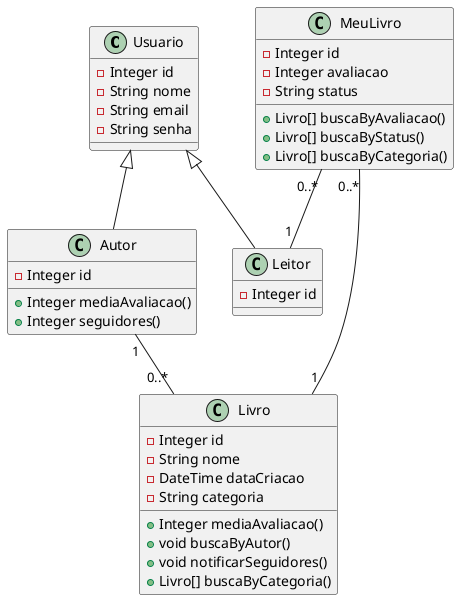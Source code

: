 @startuml Biblioteca Pessoal Classe
    class Usuario {
        - Integer id
        - String nome
        - String email
        - String senha
    }

    class Leitor {
        - Integer id
    }

    class Autor {
        - Integer id

        + Integer mediaAvaliacao()
        + Integer seguidores()
    }

    class Livro {
        - Integer id
        - String nome
        - DateTime dataCriacao
        - String categoria

        + Integer mediaAvaliacao()
        + void buscaByAutor()
        + void notificarSeguidores()
        + Livro[] buscaByCategoria()
    }

    class MeuLivro {
        - Integer id
        - Integer avaliacao
        - String status

        + Livro[] buscaByAvaliacao()
        + Livro[] buscaByStatus()
        + Livro[] buscaByCategoria()
        
    }

    Usuario <|-- Leitor
    Usuario <|-- Autor

    MeuLivro "0..*" -- "1" Livro
    Autor "1" -- "0..*"  Livro
    MeuLivro "0..*" -- "1" Leitor

@enduml